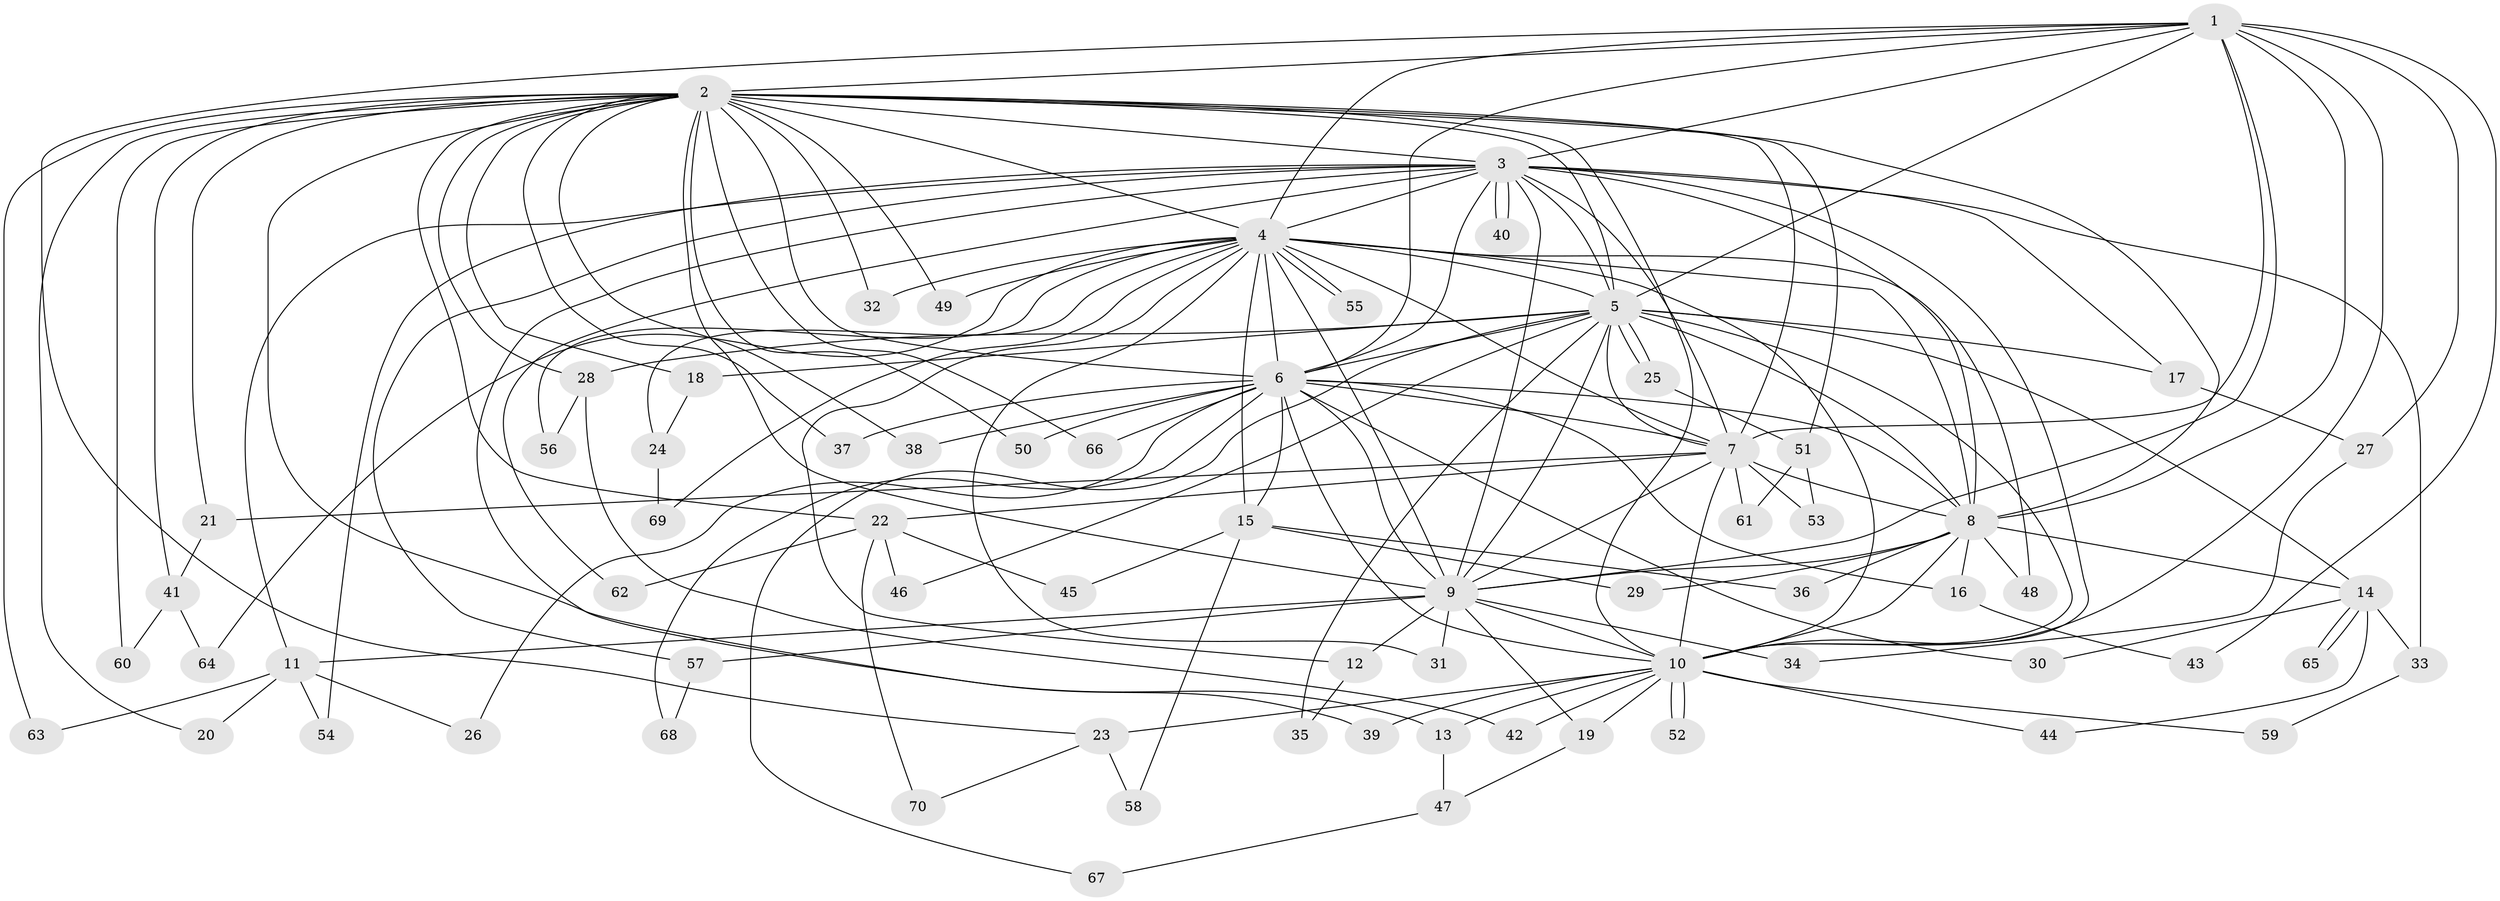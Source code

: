 // coarse degree distribution, {18: 0.03773584905660377, 20: 0.018867924528301886, 17: 0.05660377358490566, 19: 0.018867924528301886, 11: 0.018867924528301886, 12: 0.018867924528301886, 3: 0.1320754716981132, 7: 0.018867924528301886, 5: 0.018867924528301886, 2: 0.5660377358490566, 4: 0.07547169811320754, 6: 0.018867924528301886}
// Generated by graph-tools (version 1.1) at 2025/51/02/27/25 19:51:41]
// undirected, 70 vertices, 165 edges
graph export_dot {
graph [start="1"]
  node [color=gray90,style=filled];
  1;
  2;
  3;
  4;
  5;
  6;
  7;
  8;
  9;
  10;
  11;
  12;
  13;
  14;
  15;
  16;
  17;
  18;
  19;
  20;
  21;
  22;
  23;
  24;
  25;
  26;
  27;
  28;
  29;
  30;
  31;
  32;
  33;
  34;
  35;
  36;
  37;
  38;
  39;
  40;
  41;
  42;
  43;
  44;
  45;
  46;
  47;
  48;
  49;
  50;
  51;
  52;
  53;
  54;
  55;
  56;
  57;
  58;
  59;
  60;
  61;
  62;
  63;
  64;
  65;
  66;
  67;
  68;
  69;
  70;
  1 -- 2;
  1 -- 3;
  1 -- 4;
  1 -- 5;
  1 -- 6;
  1 -- 7;
  1 -- 8;
  1 -- 9;
  1 -- 10;
  1 -- 23;
  1 -- 27;
  1 -- 43;
  2 -- 3;
  2 -- 4;
  2 -- 5;
  2 -- 6;
  2 -- 7;
  2 -- 8;
  2 -- 9;
  2 -- 10;
  2 -- 13;
  2 -- 18;
  2 -- 20;
  2 -- 21;
  2 -- 22;
  2 -- 28;
  2 -- 32;
  2 -- 37;
  2 -- 38;
  2 -- 41;
  2 -- 49;
  2 -- 50;
  2 -- 51;
  2 -- 60;
  2 -- 63;
  2 -- 66;
  3 -- 4;
  3 -- 5;
  3 -- 6;
  3 -- 7;
  3 -- 8;
  3 -- 9;
  3 -- 10;
  3 -- 11;
  3 -- 17;
  3 -- 33;
  3 -- 39;
  3 -- 40;
  3 -- 40;
  3 -- 54;
  3 -- 57;
  3 -- 62;
  4 -- 5;
  4 -- 6;
  4 -- 7;
  4 -- 8;
  4 -- 9;
  4 -- 10;
  4 -- 12;
  4 -- 15;
  4 -- 24;
  4 -- 31;
  4 -- 32;
  4 -- 48;
  4 -- 49;
  4 -- 55;
  4 -- 55;
  4 -- 56;
  4 -- 64;
  4 -- 69;
  5 -- 6;
  5 -- 7;
  5 -- 8;
  5 -- 9;
  5 -- 10;
  5 -- 14;
  5 -- 17;
  5 -- 18;
  5 -- 25;
  5 -- 25;
  5 -- 28;
  5 -- 35;
  5 -- 46;
  5 -- 67;
  6 -- 7;
  6 -- 8;
  6 -- 9;
  6 -- 10;
  6 -- 15;
  6 -- 16;
  6 -- 26;
  6 -- 30;
  6 -- 37;
  6 -- 38;
  6 -- 50;
  6 -- 66;
  6 -- 68;
  7 -- 8;
  7 -- 9;
  7 -- 10;
  7 -- 21;
  7 -- 22;
  7 -- 53;
  7 -- 61;
  8 -- 9;
  8 -- 10;
  8 -- 14;
  8 -- 16;
  8 -- 29;
  8 -- 36;
  8 -- 48;
  9 -- 10;
  9 -- 11;
  9 -- 12;
  9 -- 19;
  9 -- 31;
  9 -- 34;
  9 -- 57;
  10 -- 13;
  10 -- 19;
  10 -- 23;
  10 -- 39;
  10 -- 42;
  10 -- 44;
  10 -- 52;
  10 -- 52;
  10 -- 59;
  11 -- 20;
  11 -- 26;
  11 -- 54;
  11 -- 63;
  12 -- 35;
  13 -- 47;
  14 -- 30;
  14 -- 33;
  14 -- 44;
  14 -- 65;
  14 -- 65;
  15 -- 29;
  15 -- 36;
  15 -- 45;
  15 -- 58;
  16 -- 43;
  17 -- 27;
  18 -- 24;
  19 -- 47;
  21 -- 41;
  22 -- 45;
  22 -- 46;
  22 -- 62;
  22 -- 70;
  23 -- 58;
  23 -- 70;
  24 -- 69;
  25 -- 51;
  27 -- 34;
  28 -- 42;
  28 -- 56;
  33 -- 59;
  41 -- 60;
  41 -- 64;
  47 -- 67;
  51 -- 53;
  51 -- 61;
  57 -- 68;
}
